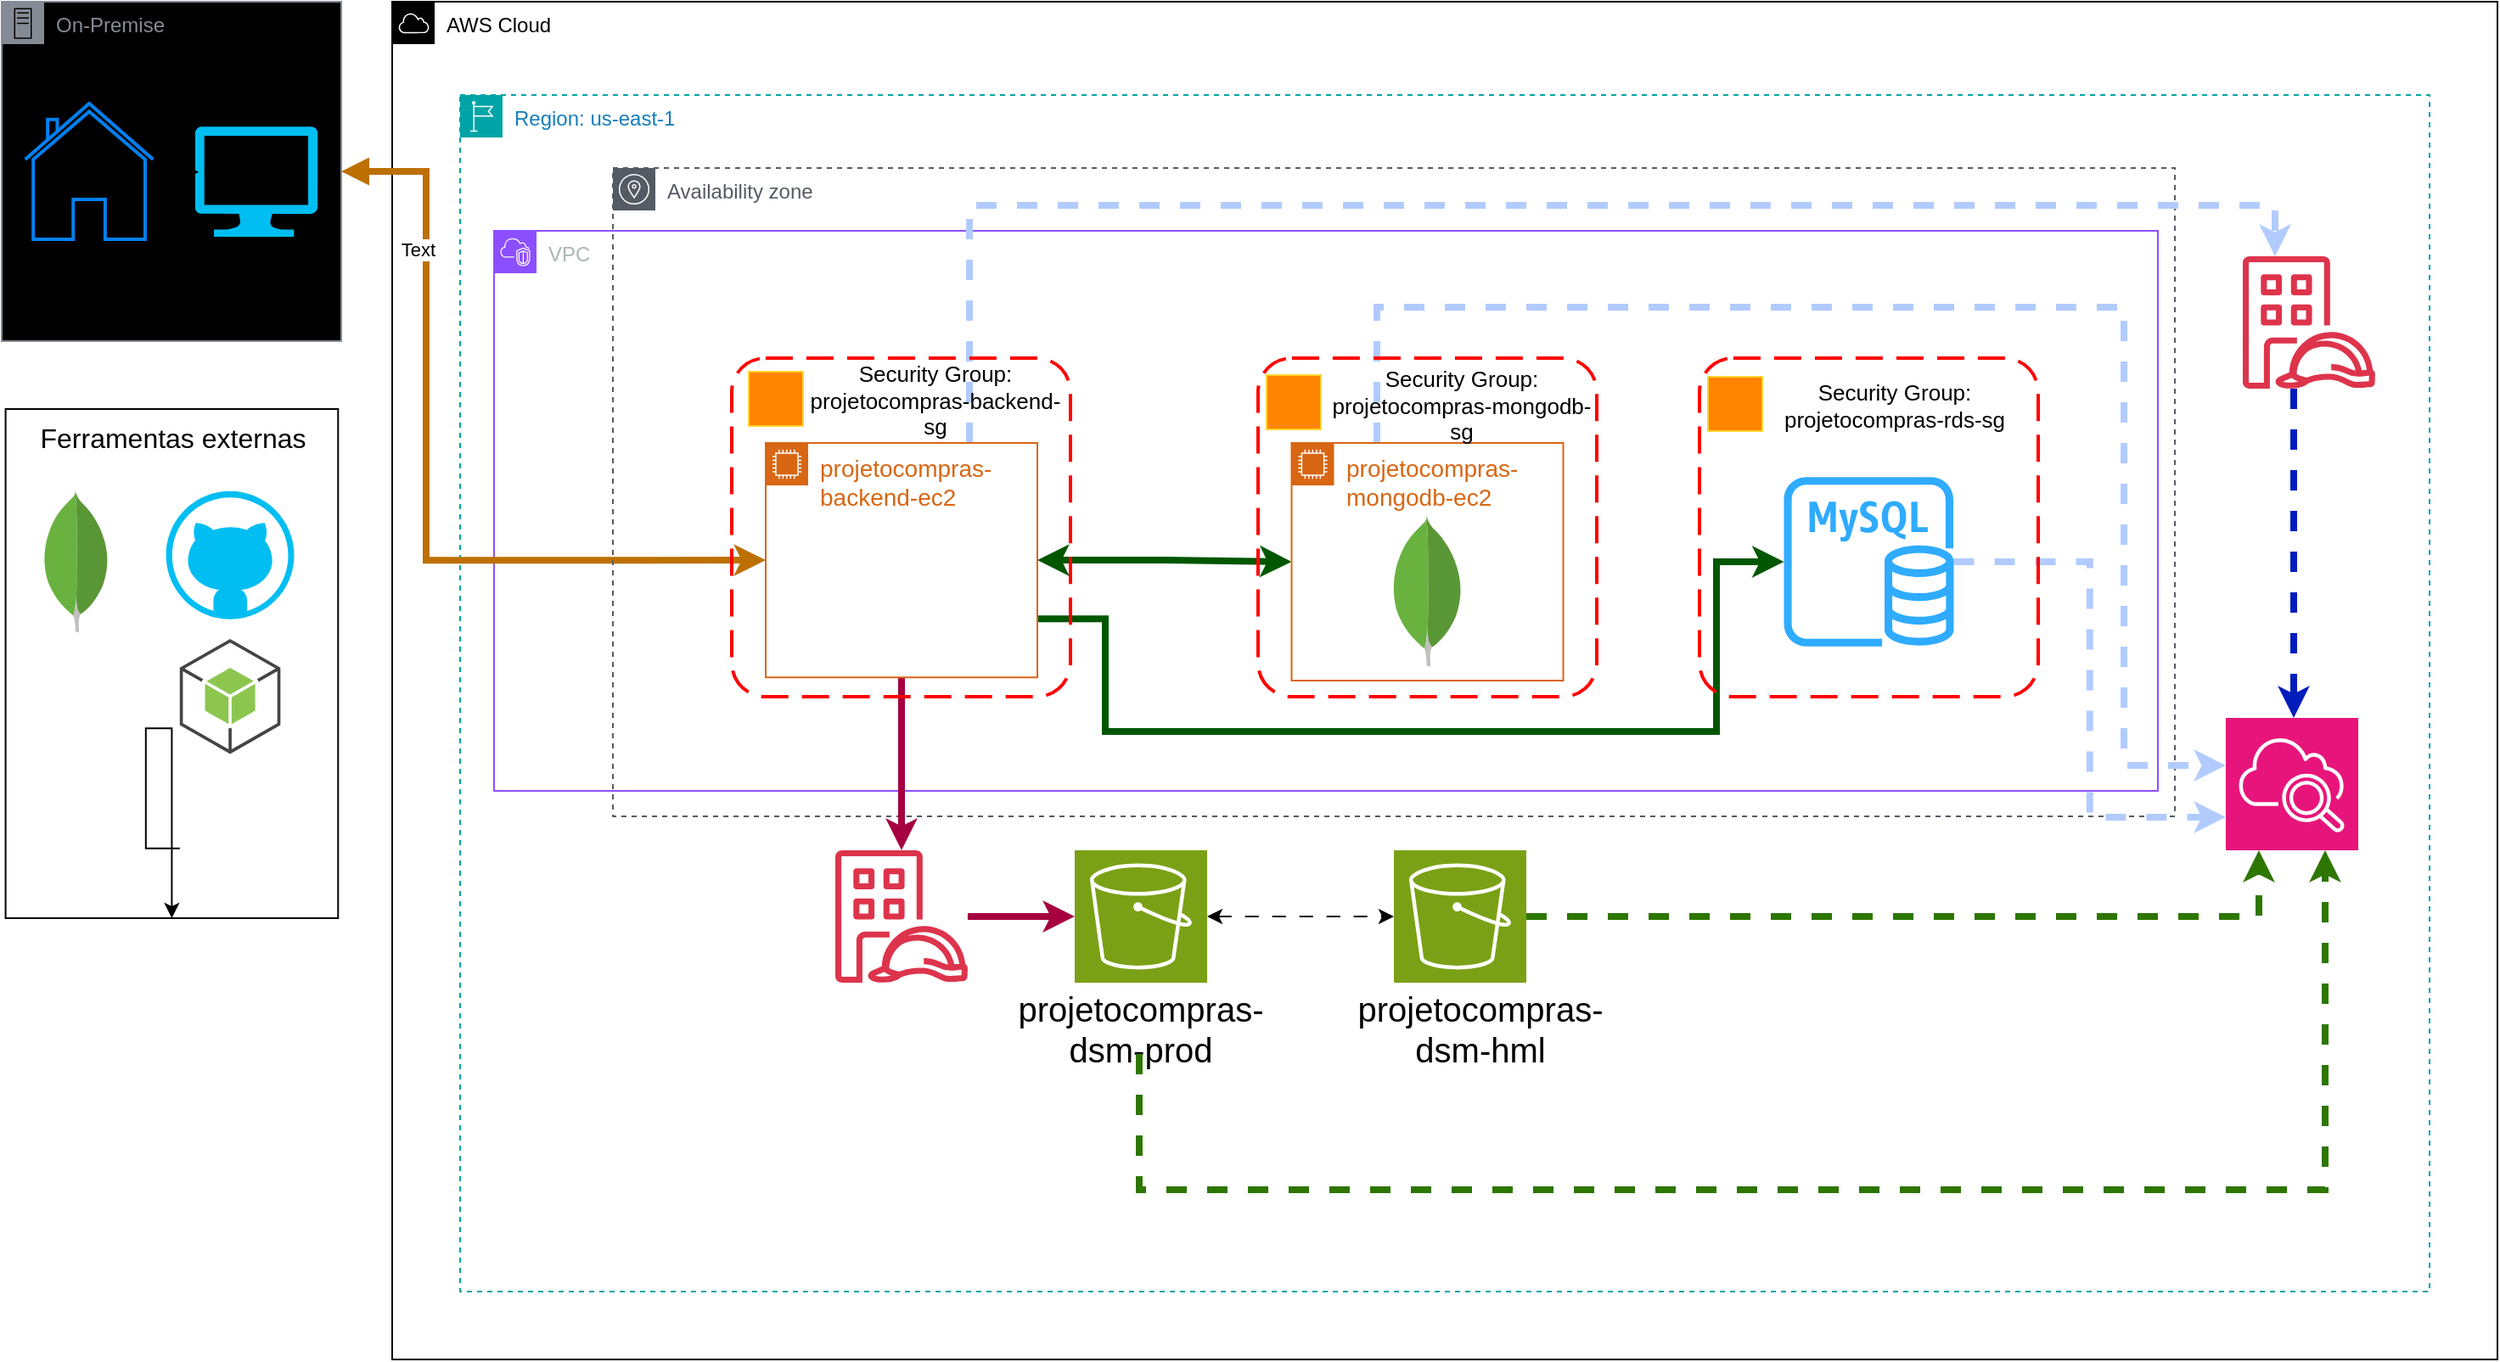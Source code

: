 <mxfile version="27.1.6">
  <diagram name="Página-1" id="vyTau0bZgFVx9bEcydUV">
    <mxGraphModel dx="1577" dy="998" grid="1" gridSize="10" guides="1" tooltips="1" connect="1" arrows="1" fold="1" page="1" pageScale="1" pageWidth="1600" pageHeight="1200" background="light-dark(#FFFFFF,#FFFFFF)" math="0" shadow="0">
      <root>
        <mxCell id="0" />
        <mxCell id="1" parent="0" />
        <mxCell id="H6Oon9mDKoxW9bWXJ_qD-19" value="AWS Cloud" style="sketch=0;outlineConnect=0;gradientColor=none;html=1;whiteSpace=wrap;fontSize=12;fontStyle=0;shape=mxgraph.aws4.group;grIcon=mxgraph.aws4.group_aws_cloud;strokeColor=light-dark(#000000,#000000);fillColor=light-dark(#FFFFFF,#FFFFFF);verticalAlign=top;align=left;spacingLeft=30;fontColor=light-dark(#000000,#000000);dashed=0;strokeWidth=1;" parent="1" vertex="1">
          <mxGeometry x="320" y="40" width="1240" height="800" as="geometry" />
        </mxCell>
        <mxCell id="H6Oon9mDKoxW9bWXJ_qD-20" value="Region: us-east-1" style="points=[[0,0],[0.25,0],[0.5,0],[0.75,0],[1,0],[1,0.25],[1,0.5],[1,0.75],[1,1],[0.75,1],[0.5,1],[0.25,1],[0,1],[0,0.75],[0,0.5],[0,0.25]];outlineConnect=0;gradientColor=none;html=1;whiteSpace=wrap;fontSize=12;fontStyle=0;container=1;pointerEvents=0;collapsible=0;recursiveResize=0;shape=mxgraph.aws4.group;grIcon=mxgraph.aws4.group_region;strokeColor=#00A4A6;fillColor=light-dark(#FFFFFF,#FFFFFF);verticalAlign=top;align=left;spacingLeft=30;fontColor=#147EBA;dashed=1;" parent="1" vertex="1">
          <mxGeometry x="360" y="95" width="1160" height="705" as="geometry" />
        </mxCell>
        <mxCell id="H6Oon9mDKoxW9bWXJ_qD-22" value="VPC" style="points=[[0,0],[0.25,0],[0.5,0],[0.75,0],[1,0],[1,0.25],[1,0.5],[1,0.75],[1,1],[0.75,1],[0.5,1],[0.25,1],[0,1],[0,0.75],[0,0.5],[0,0.25]];outlineConnect=0;gradientColor=none;html=1;whiteSpace=wrap;fontSize=12;fontStyle=0;container=1;pointerEvents=0;collapsible=0;recursiveResize=0;shape=mxgraph.aws4.group;grIcon=mxgraph.aws4.group_vpc2;strokeColor=#8C4FFF;fillColor=none;verticalAlign=top;align=left;spacingLeft=30;fontColor=#AAB7B8;dashed=0;" parent="H6Oon9mDKoxW9bWXJ_qD-20" vertex="1">
          <mxGeometry x="20" y="80" width="980" height="330" as="geometry" />
        </mxCell>
        <mxCell id="H6Oon9mDKoxW9bWXJ_qD-47" value="" style="sketch=0;points=[[0,0,0],[0.25,0,0],[0.5,0,0],[0.75,0,0],[1,0,0],[0,1,0],[0.25,1,0],[0.5,1,0],[0.75,1,0],[1,1,0],[0,0.25,0],[0,0.5,0],[0,0.75,0],[1,0.25,0],[1,0.5,0],[1,0.75,0]];outlineConnect=0;fontColor=#232F3E;fillColor=#7AA116;strokeColor=#ffffff;dashed=0;verticalLabelPosition=bottom;verticalAlign=top;align=center;html=1;fontSize=12;fontStyle=0;aspect=fixed;shape=mxgraph.aws4.resourceIcon;resIcon=mxgraph.aws4.s3;" parent="H6Oon9mDKoxW9bWXJ_qD-20" vertex="1">
          <mxGeometry x="550" y="445" width="78" height="78" as="geometry" />
        </mxCell>
        <mxCell id="H6Oon9mDKoxW9bWXJ_qD-49" value="projetocompras-dsm-hml" style="text;html=1;align=center;verticalAlign=middle;whiteSpace=wrap;rounded=0;fontSize=20;fontColor=light-dark(#000000,#000000);" parent="H6Oon9mDKoxW9bWXJ_qD-20" vertex="1">
          <mxGeometry x="560" y="535" width="82" height="30" as="geometry" />
        </mxCell>
        <mxCell id="H6Oon9mDKoxW9bWXJ_qD-73" style="edgeStyle=orthogonalEdgeStyle;rounded=0;orthogonalLoop=1;jettySize=auto;html=1;fillColor=#0050ef;strokeColor=#001DBC;dashed=1;strokeWidth=4;" parent="H6Oon9mDKoxW9bWXJ_qD-20" source="H6Oon9mDKoxW9bWXJ_qD-52" target="H6Oon9mDKoxW9bWXJ_qD-46" edge="1">
          <mxGeometry relative="1" as="geometry">
            <Array as="points">
              <mxPoint x="1080" y="275" />
              <mxPoint x="1080" y="275" />
            </Array>
          </mxGeometry>
        </mxCell>
        <mxCell id="H6Oon9mDKoxW9bWXJ_qD-52" value="" style="sketch=0;outlineConnect=0;fontColor=#232F3E;gradientColor=none;fillColor=#DD344C;strokeColor=none;dashed=0;verticalLabelPosition=bottom;verticalAlign=top;align=center;html=1;fontSize=12;fontStyle=0;aspect=fixed;pointerEvents=1;shape=mxgraph.aws4.identity_access_management_iam_roles_anywhere;" parent="H6Oon9mDKoxW9bWXJ_qD-20" vertex="1">
          <mxGeometry x="1050" y="95" width="78" height="78" as="geometry" />
        </mxCell>
        <mxCell id="H6Oon9mDKoxW9bWXJ_qD-46" value="" style="sketch=0;points=[[0,0,0],[0.25,0,0],[0.5,0,0],[0.75,0,0],[1,0,0],[0,1,0],[0.25,1,0],[0.5,1,0],[0.75,1,0],[1,1,0],[0,0.25,0],[0,0.5,0],[0,0.75,0],[1,0.25,0],[1,0.5,0],[1,0.75,0]];points=[[0,0,0],[0.25,0,0],[0.5,0,0],[0.75,0,0],[1,0,0],[0,1,0],[0.25,1,0],[0.5,1,0],[0.75,1,0],[1,1,0],[0,0.25,0],[0,0.5,0],[0,0.75,0],[1,0.25,0],[1,0.5,0],[1,0.75,0]];outlineConnect=0;fontColor=#232F3E;fillColor=#E7157B;strokeColor=#ffffff;dashed=0;verticalLabelPosition=bottom;verticalAlign=top;align=center;html=1;fontSize=12;fontStyle=0;aspect=fixed;shape=mxgraph.aws4.resourceIcon;resIcon=mxgraph.aws4.cloudwatch_2;" parent="H6Oon9mDKoxW9bWXJ_qD-20" vertex="1">
          <mxGeometry x="1040" y="367" width="78" height="78" as="geometry" />
        </mxCell>
        <mxCell id="H6Oon9mDKoxW9bWXJ_qD-67" value="" style="edgeStyle=orthogonalEdgeStyle;rounded=0;orthogonalLoop=1;jettySize=auto;html=1;fillColor=#d80073;strokeColor=#A50040;strokeWidth=4;" parent="H6Oon9mDKoxW9bWXJ_qD-20" source="H6Oon9mDKoxW9bWXJ_qD-51" target="H6Oon9mDKoxW9bWXJ_qD-45" edge="1">
          <mxGeometry relative="1" as="geometry" />
        </mxCell>
        <mxCell id="H6Oon9mDKoxW9bWXJ_qD-51" value="" style="sketch=0;outlineConnect=0;fontColor=#232F3E;gradientColor=none;fillColor=#DD344C;strokeColor=none;dashed=0;verticalLabelPosition=bottom;verticalAlign=top;align=center;html=1;fontSize=12;fontStyle=0;aspect=fixed;pointerEvents=1;shape=mxgraph.aws4.identity_access_management_iam_roles_anywhere;" parent="H6Oon9mDKoxW9bWXJ_qD-20" vertex="1">
          <mxGeometry x="221" y="445" width="78" height="78" as="geometry" />
        </mxCell>
        <mxCell id="H6Oon9mDKoxW9bWXJ_qD-48" value="projetocompras-dsm-prod" style="text;html=1;align=center;verticalAlign=middle;whiteSpace=wrap;rounded=0;fontSize=20;fontColor=light-dark(#000000,#000000);" parent="H6Oon9mDKoxW9bWXJ_qD-20" vertex="1">
          <mxGeometry x="371" y="535" width="60" height="30" as="geometry" />
        </mxCell>
        <mxCell id="H6Oon9mDKoxW9bWXJ_qD-68" style="edgeStyle=orthogonalEdgeStyle;rounded=0;orthogonalLoop=1;jettySize=auto;html=1;startArrow=classic;startFill=1;dashed=1;dashPattern=8 8;strokeColor=light-dark(#000000,#000000);" parent="H6Oon9mDKoxW9bWXJ_qD-20" source="H6Oon9mDKoxW9bWXJ_qD-45" target="H6Oon9mDKoxW9bWXJ_qD-47" edge="1">
          <mxGeometry relative="1" as="geometry" />
        </mxCell>
        <mxCell id="H6Oon9mDKoxW9bWXJ_qD-45" value="" style="sketch=0;points=[[0,0,0],[0.25,0,0],[0.5,0,0],[0.75,0,0],[1,0,0],[0,1,0],[0.25,1,0],[0.5,1,0],[0.75,1,0],[1,1,0],[0,0.25,0],[0,0.5,0],[0,0.75,0],[1,0.25,0],[1,0.5,0],[1,0.75,0]];outlineConnect=0;fontColor=#232F3E;fillColor=#7AA116;strokeColor=#ffffff;dashed=0;verticalLabelPosition=bottom;verticalAlign=top;align=center;html=1;fontSize=12;fontStyle=0;aspect=fixed;shape=mxgraph.aws4.resourceIcon;resIcon=mxgraph.aws4.s3;" parent="H6Oon9mDKoxW9bWXJ_qD-20" vertex="1">
          <mxGeometry x="362" y="445" width="78" height="78" as="geometry" />
        </mxCell>
        <mxCell id="H6Oon9mDKoxW9bWXJ_qD-69" style="edgeStyle=orthogonalEdgeStyle;rounded=0;orthogonalLoop=1;jettySize=auto;html=1;entryX=0.25;entryY=1;entryDx=0;entryDy=0;entryPerimeter=0;fillColor=#60a917;strokeColor=#2D7600;dashed=1;strokeWidth=4;" parent="H6Oon9mDKoxW9bWXJ_qD-20" source="H6Oon9mDKoxW9bWXJ_qD-47" target="H6Oon9mDKoxW9bWXJ_qD-46" edge="1">
          <mxGeometry relative="1" as="geometry" />
        </mxCell>
        <mxCell id="H6Oon9mDKoxW9bWXJ_qD-70" style="edgeStyle=orthogonalEdgeStyle;rounded=0;orthogonalLoop=1;jettySize=auto;html=1;entryX=0.75;entryY=1;entryDx=0;entryDy=0;entryPerimeter=0;fillColor=#a20025;strokeColor=#2D7600;dashed=1;strokeWidth=4;" parent="H6Oon9mDKoxW9bWXJ_qD-20" target="H6Oon9mDKoxW9bWXJ_qD-46" edge="1">
          <mxGeometry relative="1" as="geometry">
            <mxPoint x="400" y="565" as="sourcePoint" />
            <Array as="points">
              <mxPoint x="400" y="645" />
              <mxPoint x="1099" y="645" />
            </Array>
          </mxGeometry>
        </mxCell>
        <mxCell id="H6Oon9mDKoxW9bWXJ_qD-50" value="" style="edgeStyle=orthogonalEdgeStyle;rounded=0;orthogonalLoop=1;jettySize=auto;html=1;entryX=0;entryY=0.5;entryDx=0;entryDy=0;strokeWidth=4;startArrow=block;startFill=1;fillColor=#f0a30a;strokeColor=light-dark(#BD7000,#BD7000);" parent="1" source="H6Oon9mDKoxW9bWXJ_qD-4" target="H6Oon9mDKoxW9bWXJ_qD-29" edge="1">
          <mxGeometry relative="1" as="geometry">
            <Array as="points">
              <mxPoint x="340" y="140" />
              <mxPoint x="340" y="369" />
            </Array>
          </mxGeometry>
        </mxCell>
        <mxCell id="k67Nql8nOUypePMKPzLe-13" value="Text" style="edgeLabel;html=1;align=center;verticalAlign=middle;resizable=0;points=[];" vertex="1" connectable="0" parent="H6Oon9mDKoxW9bWXJ_qD-50">
          <mxGeometry x="-0.599" y="-5" relative="1" as="geometry">
            <mxPoint as="offset" />
          </mxGeometry>
        </mxCell>
        <mxCell id="H6Oon9mDKoxW9bWXJ_qD-21" value="Availability zone" style="sketch=0;outlineConnect=0;gradientColor=none;html=1;whiteSpace=wrap;fontSize=12;fontStyle=0;shape=mxgraph.aws4.group;grIcon=mxgraph.aws4.group_availability_zone;strokeColor=#545B64;fillColor=none;verticalAlign=top;align=left;spacingLeft=30;fontColor=#545B64;dashed=1;" parent="1" vertex="1">
          <mxGeometry x="450" y="138" width="920" height="382" as="geometry" />
        </mxCell>
        <mxCell id="H6Oon9mDKoxW9bWXJ_qD-62" value="" style="edgeStyle=orthogonalEdgeStyle;rounded=0;orthogonalLoop=1;jettySize=auto;html=1;entryX=0;entryY=0.5;entryDx=0;entryDy=0;strokeColor=#005700;fillColor=#008a00;strokeWidth=4;startArrow=classic;startFill=1;" parent="1" source="H6Oon9mDKoxW9bWXJ_qD-29" target="H6Oon9mDKoxW9bWXJ_qD-35" edge="1">
          <mxGeometry relative="1" as="geometry" />
        </mxCell>
        <mxCell id="H6Oon9mDKoxW9bWXJ_qD-63" style="edgeStyle=orthogonalEdgeStyle;rounded=0;orthogonalLoop=1;jettySize=auto;html=1;strokeColor=#005700;exitX=1;exitY=0.75;exitDx=0;exitDy=0;fillColor=#008a00;strokeWidth=4;" parent="1" source="H6Oon9mDKoxW9bWXJ_qD-29" target="H6Oon9mDKoxW9bWXJ_qD-44" edge="1">
          <mxGeometry relative="1" as="geometry">
            <Array as="points">
              <mxPoint x="740" y="404" />
              <mxPoint x="740" y="470" />
              <mxPoint x="1100" y="470" />
              <mxPoint x="1100" y="370" />
            </Array>
          </mxGeometry>
        </mxCell>
        <mxCell id="H6Oon9mDKoxW9bWXJ_qD-66" style="edgeStyle=orthogonalEdgeStyle;rounded=0;orthogonalLoop=1;jettySize=auto;html=1;fillColor=#d80073;strokeColor=#A50040;strokeWidth=4;" parent="1" source="H6Oon9mDKoxW9bWXJ_qD-29" target="H6Oon9mDKoxW9bWXJ_qD-51" edge="1">
          <mxGeometry relative="1" as="geometry" />
        </mxCell>
        <mxCell id="H6Oon9mDKoxW9bWXJ_qD-71" style="edgeStyle=orthogonalEdgeStyle;rounded=0;orthogonalLoop=1;jettySize=auto;html=1;exitX=0.75;exitY=0;exitDx=0;exitDy=0;fillColor=#a20025;strokeColor=light-dark(#B2CBFF,#B2CBFF);dashed=1;strokeWidth=4;" parent="1" source="H6Oon9mDKoxW9bWXJ_qD-29" target="H6Oon9mDKoxW9bWXJ_qD-52" edge="1">
          <mxGeometry relative="1" as="geometry">
            <Array as="points">
              <mxPoint x="660" y="160" />
              <mxPoint x="1429" y="160" />
            </Array>
          </mxGeometry>
        </mxCell>
        <mxCell id="H6Oon9mDKoxW9bWXJ_qD-65" style="edgeStyle=orthogonalEdgeStyle;rounded=0;orthogonalLoop=1;jettySize=auto;html=1;fillColor=#a20025;strokeColor=light-dark(#B2CBFF,#B2CBFF);dashed=1;strokeWidth=4;" parent="1" source="H6Oon9mDKoxW9bWXJ_qD-35" target="H6Oon9mDKoxW9bWXJ_qD-46" edge="1">
          <mxGeometry relative="1" as="geometry">
            <Array as="points">
              <mxPoint x="900" y="220" />
              <mxPoint x="1340" y="220" />
              <mxPoint x="1340" y="490" />
            </Array>
          </mxGeometry>
        </mxCell>
        <mxCell id="H6Oon9mDKoxW9bWXJ_qD-64" style="edgeStyle=orthogonalEdgeStyle;rounded=0;orthogonalLoop=1;jettySize=auto;html=1;entryX=0;entryY=0.75;entryDx=0;entryDy=0;entryPerimeter=0;fillColor=#a20025;strokeColor=light-dark(#B2CBFF,#B2CBFF);dashed=1;strokeWidth=4;" parent="1" source="H6Oon9mDKoxW9bWXJ_qD-44" target="H6Oon9mDKoxW9bWXJ_qD-46" edge="1">
          <mxGeometry relative="1" as="geometry" />
        </mxCell>
        <mxCell id="H6Oon9mDKoxW9bWXJ_qD-76" value="" style="group" parent="1" vertex="1" connectable="0">
          <mxGeometry x="520" y="250" width="199.5" height="199.5" as="geometry" />
        </mxCell>
        <mxCell id="H6Oon9mDKoxW9bWXJ_qD-23" value="" style="rounded=1;arcSize=10;dashed=1;strokeColor=#ff0000;fillColor=none;gradientColor=none;dashPattern=8 4;strokeWidth=2;" parent="H6Oon9mDKoxW9bWXJ_qD-76" vertex="1">
          <mxGeometry width="199.5" height="199.5" as="geometry" />
        </mxCell>
        <mxCell id="H6Oon9mDKoxW9bWXJ_qD-29" value="projetocompras-backend-ec2" style="points=[[0,0],[0.25,0],[0.5,0],[0.75,0],[1,0],[1,0.25],[1,0.5],[1,0.75],[1,1],[0.75,1],[0.5,1],[0.25,1],[0,1],[0,0.75],[0,0.5],[0,0.25]];outlineConnect=0;gradientColor=none;html=1;whiteSpace=wrap;fontSize=14;fontStyle=0;container=1;pointerEvents=0;collapsible=0;recursiveResize=0;shape=mxgraph.aws4.group;grIcon=mxgraph.aws4.group_ec2_instance_contents;strokeColor=#D86613;fillColor=none;verticalAlign=top;align=left;spacingLeft=30;fontColor=#D86613;dashed=0;" parent="H6Oon9mDKoxW9bWXJ_qD-76" vertex="1">
          <mxGeometry x="20" y="50" width="160" height="138.1" as="geometry" />
        </mxCell>
        <mxCell id="H6Oon9mDKoxW9bWXJ_qD-75" value="" style="group" parent="H6Oon9mDKoxW9bWXJ_qD-76" vertex="1" connectable="0">
          <mxGeometry x="10" y="8" width="189.5" height="32" as="geometry" />
        </mxCell>
        <mxCell id="H6Oon9mDKoxW9bWXJ_qD-27" value="" style="fillColor=light-dark(#ff8400, #36210a);aspect=fixed;sketch=0;pointerEvents=1;shadow=0;dashed=0;html=1;strokeColor=light-dark(#FCD530,#996500);labelPosition=center;verticalLabelPosition=bottom;outlineConnect=0;verticalAlign=top;align=center;shape=mxgraph.openstack.neutron_securitygroup;" parent="H6Oon9mDKoxW9bWXJ_qD-75" vertex="1">
          <mxGeometry width="32" height="32" as="geometry" />
        </mxCell>
        <mxCell id="H6Oon9mDKoxW9bWXJ_qD-28" value="&lt;span style=&quot;color: light-dark(rgb(0, 0, 0), rgb(0, 0, 0));&quot;&gt;Security Group: projetocompras-backend-sg&lt;/span&gt;" style="text;html=1;align=center;verticalAlign=middle;whiteSpace=wrap;rounded=0;fontSize=13;" parent="H6Oon9mDKoxW9bWXJ_qD-75" vertex="1">
          <mxGeometry x="29.5" y="2" width="160" height="30" as="geometry" />
        </mxCell>
        <mxCell id="H6Oon9mDKoxW9bWXJ_qD-32" value="" style="shape=image;verticalLabelPosition=bottom;labelBackgroundColor=default;verticalAlign=top;aspect=fixed;imageAspect=0;image=https://cdn.iconscout.com/icon/free/png-256/free-nginx-3628948-3030173.png;" parent="H6Oon9mDKoxW9bWXJ_qD-76" vertex="1">
          <mxGeometry x="110" y="110" width="49.18" height="49.18" as="geometry" />
        </mxCell>
        <mxCell id="m0ce2fJHQVsM4_W2PDPC-1" value="" style="shape=image;verticalLabelPosition=bottom;labelBackgroundColor=default;verticalAlign=top;aspect=fixed;imageAspect=0;image=https://img.vivaolinux.com.br/imagens/dicas/comunidade/duckdns.png;" parent="H6Oon9mDKoxW9bWXJ_qD-76" vertex="1">
          <mxGeometry x="40" y="104.59" width="60" height="60" as="geometry" />
        </mxCell>
        <mxCell id="H6Oon9mDKoxW9bWXJ_qD-78" value="" style="group;fontColor=light-dark(#000000,#000000);" parent="1" vertex="1" connectable="0">
          <mxGeometry x="830" y="250" width="203" height="199.5" as="geometry" />
        </mxCell>
        <mxCell id="H6Oon9mDKoxW9bWXJ_qD-24" value="" style="rounded=1;arcSize=10;dashed=1;strokeColor=#ff0000;fillColor=none;gradientColor=none;dashPattern=8 4;strokeWidth=2;" parent="H6Oon9mDKoxW9bWXJ_qD-78" vertex="1">
          <mxGeometry width="199.5" height="199.5" as="geometry" />
        </mxCell>
        <mxCell id="H6Oon9mDKoxW9bWXJ_qD-35" value="projetocompras-mongodb-ec2" style="points=[[0,0],[0.25,0],[0.5,0],[0.75,0],[1,0],[1,0.25],[1,0.5],[1,0.75],[1,1],[0.75,1],[0.5,1],[0.25,1],[0,1],[0,0.75],[0,0.5],[0,0.25]];outlineConnect=0;gradientColor=none;html=1;whiteSpace=wrap;fontSize=14;fontStyle=0;container=1;pointerEvents=0;collapsible=0;recursiveResize=0;shape=mxgraph.aws4.group;grIcon=mxgraph.aws4.group_ec2_instance_contents;strokeColor=#D86613;fillColor=none;verticalAlign=top;align=left;spacingLeft=30;fontColor=#D86613;dashed=0;" parent="H6Oon9mDKoxW9bWXJ_qD-78" vertex="1">
          <mxGeometry x="19.75" y="50" width="160" height="140" as="geometry" />
        </mxCell>
        <mxCell id="H6Oon9mDKoxW9bWXJ_qD-36" value="" style="dashed=0;outlineConnect=0;html=1;align=center;labelPosition=center;verticalLabelPosition=bottom;verticalAlign=top;shape=mxgraph.weblogos.mongodb" parent="H6Oon9mDKoxW9bWXJ_qD-35" vertex="1">
          <mxGeometry x="58.79" y="43.18" width="42.41" height="88.72" as="geometry" />
        </mxCell>
        <mxCell id="H6Oon9mDKoxW9bWXJ_qD-77" value="" style="group;fontColor=light-dark(#000000,#000000);" parent="H6Oon9mDKoxW9bWXJ_qD-78" vertex="1" connectable="0">
          <mxGeometry x="5" y="10" width="198" height="33" as="geometry" />
        </mxCell>
        <mxCell id="H6Oon9mDKoxW9bWXJ_qD-33" value="" style="fillColor=light-dark(#ff8400, #36210a);aspect=fixed;sketch=0;pointerEvents=1;shadow=0;dashed=0;html=1;strokeColor=light-dark(#FCD530,#996500);labelPosition=center;verticalLabelPosition=bottom;outlineConnect=0;verticalAlign=top;align=center;shape=mxgraph.openstack.neutron_securitygroup;" parent="H6Oon9mDKoxW9bWXJ_qD-77" vertex="1">
          <mxGeometry width="32" height="32" as="geometry" />
        </mxCell>
        <mxCell id="H6Oon9mDKoxW9bWXJ_qD-34" value="&lt;span style=&quot;color: light-dark(rgb(0, 0, 0), rgb(0, 0, 0));&quot;&gt;Security Group: projetocompras-mongodb-sg&lt;/span&gt;" style="text;html=1;align=center;verticalAlign=middle;whiteSpace=wrap;rounded=0;fontSize=13;" parent="H6Oon9mDKoxW9bWXJ_qD-77" vertex="1">
          <mxGeometry x="32" y="3" width="166" height="30" as="geometry" />
        </mxCell>
        <mxCell id="H6Oon9mDKoxW9bWXJ_qD-80" value="" style="group" parent="1" vertex="1" connectable="0">
          <mxGeometry x="1090" y="250" width="199.5" height="199.5" as="geometry" />
        </mxCell>
        <mxCell id="H6Oon9mDKoxW9bWXJ_qD-25" value="" style="rounded=1;arcSize=10;dashed=1;strokeColor=#ff0000;fillColor=none;gradientColor=none;dashPattern=8 4;strokeWidth=2;" parent="H6Oon9mDKoxW9bWXJ_qD-80" vertex="1">
          <mxGeometry width="199.5" height="199.5" as="geometry" />
        </mxCell>
        <mxCell id="H6Oon9mDKoxW9bWXJ_qD-44" value="" style="sketch=0;outlineConnect=0;fontColor=#232F3E;gradientColor=none;fillColor=#2FABFF;strokeColor=none;dashed=0;verticalLabelPosition=bottom;verticalAlign=top;align=center;html=1;fontSize=12;fontStyle=0;aspect=fixed;pointerEvents=1;shape=mxgraph.aws4.rds_mysql_instance;" parent="H6Oon9mDKoxW9bWXJ_qD-80" vertex="1">
          <mxGeometry x="49.75" y="70" width="100" height="100" as="geometry" />
        </mxCell>
        <mxCell id="H6Oon9mDKoxW9bWXJ_qD-79" value="" style="group;fontColor=light-dark(#000000,#000000);" parent="H6Oon9mDKoxW9bWXJ_qD-80" vertex="1" connectable="0">
          <mxGeometry x="5" y="11" width="189.5" height="32" as="geometry" />
        </mxCell>
        <mxCell id="H6Oon9mDKoxW9bWXJ_qD-39" value="" style="fillColor=light-dark(#ff8400, #36210a);aspect=fixed;sketch=0;pointerEvents=1;shadow=0;dashed=0;html=1;strokeColor=light-dark(#FCD530,#996500);labelPosition=center;verticalLabelPosition=bottom;outlineConnect=0;verticalAlign=top;align=center;shape=mxgraph.openstack.neutron_securitygroup;" parent="H6Oon9mDKoxW9bWXJ_qD-79" vertex="1">
          <mxGeometry width="32" height="32" as="geometry" />
        </mxCell>
        <mxCell id="H6Oon9mDKoxW9bWXJ_qD-40" value="&lt;span style=&quot;color: light-dark(rgb(0, 0, 0), rgb(0, 0, 0));&quot;&gt;Security Group: projetocompras-rds-sg&lt;/span&gt;" style="text;html=1;align=center;verticalAlign=middle;whiteSpace=wrap;rounded=0;fontSize=13;" parent="H6Oon9mDKoxW9bWXJ_qD-79" vertex="1">
          <mxGeometry x="29.5" y="2" width="160" height="30" as="geometry" />
        </mxCell>
        <mxCell id="k67Nql8nOUypePMKPzLe-12" value="" style="group" vertex="1" connectable="0" parent="1">
          <mxGeometry x="90" y="40" width="200" height="200" as="geometry" />
        </mxCell>
        <mxCell id="H6Oon9mDKoxW9bWXJ_qD-4" value="On-Premise" style="sketch=0;outlineConnect=0;gradientColor=none;html=1;whiteSpace=wrap;fontSize=12;fontStyle=0;shape=mxgraph.aws4.group;grIcon=mxgraph.aws4.group_on_premise;strokeColor=#858B94;fillColor=light-dark(#000000,#FEFEFE);verticalAlign=top;align=left;spacingLeft=30;fontColor=#858B94;dashed=0;" parent="k67Nql8nOUypePMKPzLe-12" vertex="1">
          <mxGeometry width="200" height="200" as="geometry" />
        </mxCell>
        <mxCell id="H6Oon9mDKoxW9bWXJ_qD-5" value="" style="html=1;verticalLabelPosition=bottom;align=center;labelBackgroundColor=#ffffff;verticalAlign=top;strokeWidth=2;strokeColor=#0080F0;shadow=0;dashed=0;shape=mxgraph.ios7.icons.home;fillColor=none;" parent="k67Nql8nOUypePMKPzLe-12" vertex="1">
          <mxGeometry x="13.89" y="60" width="75.29" height="80" as="geometry" />
        </mxCell>
        <mxCell id="H6Oon9mDKoxW9bWXJ_qD-6" value="" style="verticalLabelPosition=bottom;html=1;verticalAlign=top;align=center;strokeColor=none;fillColor=#00BEF2;shape=mxgraph.azure.computer;pointerEvents=1;" parent="k67Nql8nOUypePMKPzLe-12" vertex="1">
          <mxGeometry x="113.89" y="73.5" width="72.22" height="65" as="geometry" />
        </mxCell>
        <mxCell id="H6Oon9mDKoxW9bWXJ_qD-7" style="edgeStyle=orthogonalEdgeStyle;rounded=0;orthogonalLoop=1;jettySize=auto;html=1;entryX=0.031;entryY=0.415;entryDx=0;entryDy=0;entryPerimeter=0;" parent="k67Nql8nOUypePMKPzLe-12" source="H6Oon9mDKoxW9bWXJ_qD-5" target="H6Oon9mDKoxW9bWXJ_qD-6" edge="1">
          <mxGeometry relative="1" as="geometry" />
        </mxCell>
        <mxCell id="k67Nql8nOUypePMKPzLe-14" value="" style="group" vertex="1" connectable="0" parent="1">
          <mxGeometry x="90" y="280" width="198.13" height="300" as="geometry" />
        </mxCell>
        <mxCell id="H6Oon9mDKoxW9bWXJ_qD-8" value="" style="rounded=0;whiteSpace=wrap;html=1;strokeColor=light-dark(#000000,#000000);fillColor=light-dark(#FFFFFF,#FFFFFF);" parent="k67Nql8nOUypePMKPzLe-14" vertex="1">
          <mxGeometry x="2.294" width="195.836" height="300" as="geometry" />
        </mxCell>
        <mxCell id="H6Oon9mDKoxW9bWXJ_qD-9" value="" style="dashed=0;outlineConnect=0;html=1;align=center;labelPosition=center;verticalLabelPosition=bottom;verticalAlign=top;shape=mxgraph.weblogos.mongodb" parent="k67Nql8nOUypePMKPzLe-14" vertex="1">
          <mxGeometry x="23.933" y="48.387" width="39.872" height="83.419" as="geometry" />
        </mxCell>
        <mxCell id="H6Oon9mDKoxW9bWXJ_qD-10" value="Ferramentas externas" style="text;html=1;align=center;verticalAlign=middle;whiteSpace=wrap;rounded=0;strokeWidth=1;fontStyle=0;fontSize=16;fontColor=light-dark(#000000,#000000);" parent="k67Nql8nOUypePMKPzLe-14" vertex="1">
          <mxGeometry x="4.578" y="7.742" width="192.159" height="19.355" as="geometry" />
        </mxCell>
        <mxCell id="H6Oon9mDKoxW9bWXJ_qD-12" value="" style="shape=mxgraph.azure.github_code;html=1;verticalAlign=top;verticalLabelPosition=bottom;labelBackgroundColor=#ffffff;imageAspect=0;aspect=fixed;image=https://cdn4.iconfinder.com/data/icons/ionicons/512/icon-social-github-128.png;strokeColor=none;fillColor=light-dark(#00BEF2,#000000);pointerEvents=1;" parent="k67Nql8nOUypePMKPzLe-14" vertex="1">
          <mxGeometry x="96.786" y="48.387" width="75.484" height="75.484" as="geometry" />
        </mxCell>
        <mxCell id="H6Oon9mDKoxW9bWXJ_qD-14" value="" style="outlineConnect=0;dashed=0;verticalLabelPosition=bottom;verticalAlign=top;align=center;html=1;shape=mxgraph.aws3.android;fillColor=#8CC64F;gradientColor=none;" parent="k67Nql8nOUypePMKPzLe-14" vertex="1">
          <mxGeometry x="104.896" y="135.484" width="59.275" height="67.742" as="geometry" />
        </mxCell>
        <mxCell id="H6Oon9mDKoxW9bWXJ_qD-16" value="" style="shape=image;verticalLabelPosition=bottom;labelBackgroundColor=default;verticalAlign=top;aspect=fixed;imageAspect=0;image=https://img.vivaolinux.com.br/imagens/dicas/comunidade/duckdns.png;" parent="k67Nql8nOUypePMKPzLe-14" vertex="1">
          <mxGeometry x="18.02" y="145.161" width="58.065" height="58.065" as="geometry" />
        </mxCell>
        <mxCell id="H6Oon9mDKoxW9bWXJ_qD-17" value="" style="shape=image;verticalLabelPosition=bottom;labelBackgroundColor=default;verticalAlign=top;aspect=fixed;imageAspect=0;image=https://butecotecnologico.com.br/images/wp-content/uploads/2016/01/logo_pm2.png;" parent="k67Nql8nOUypePMKPzLe-14" vertex="1">
          <mxGeometry y="226.597" width="108.9" height="30.677" as="geometry" />
        </mxCell>
        <mxCell id="k67Nql8nOUypePMKPzLe-15" style="edgeStyle=orthogonalEdgeStyle;rounded=0;orthogonalLoop=1;jettySize=auto;html=1;exitX=0;exitY=0.75;exitDx=0;exitDy=0;" edge="1" parent="k67Nql8nOUypePMKPzLe-14" source="H6Oon9mDKoxW9bWXJ_qD-31" target="H6Oon9mDKoxW9bWXJ_qD-8">
          <mxGeometry relative="1" as="geometry" />
        </mxCell>
        <mxCell id="H6Oon9mDKoxW9bWXJ_qD-31" value="" style="shape=image;verticalLabelPosition=bottom;labelBackgroundColor=default;verticalAlign=top;aspect=fixed;imageAspect=0;image=https://cdn.iconscout.com/icon/free/png-256/free-nginx-3628948-3030173.png;" parent="k67Nql8nOUypePMKPzLe-14" vertex="1">
          <mxGeometry x="104.896" y="208.065" width="67.742" height="67.742" as="geometry" />
        </mxCell>
      </root>
    </mxGraphModel>
  </diagram>
</mxfile>
